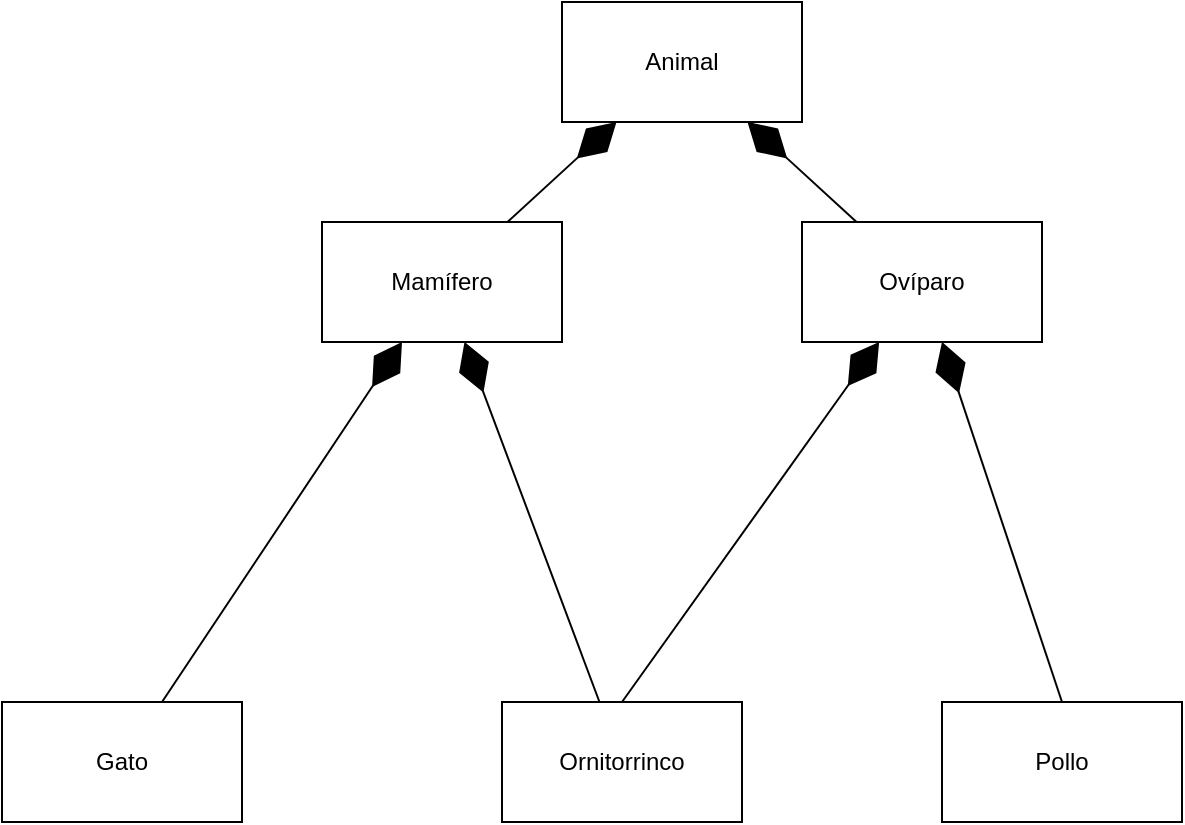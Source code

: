 <mxfile version="15.7.3" type="device"><diagram id="sQ2HjxSoq35LGYpB4xl0" name="Page-1"><mxGraphModel dx="1422" dy="743" grid="1" gridSize="10" guides="1" tooltips="1" connect="1" arrows="1" fold="1" page="1" pageScale="1" pageWidth="827" pageHeight="1169" math="0" shadow="0"><root><mxCell id="0"/><mxCell id="1" parent="0"/><mxCell id="ntMcWhkm_HNv8y7pxyHV-1" value="Animal" style="rounded=0;whiteSpace=wrap;html=1;" vertex="1" parent="1"><mxGeometry x="330" y="80" width="120" height="60" as="geometry"/></mxCell><mxCell id="ntMcWhkm_HNv8y7pxyHV-2" value="Mamífero" style="rounded=0;whiteSpace=wrap;html=1;" vertex="1" parent="1"><mxGeometry x="210" y="190" width="120" height="60" as="geometry"/></mxCell><mxCell id="ntMcWhkm_HNv8y7pxyHV-3" value="Ovíparo" style="rounded=0;whiteSpace=wrap;html=1;" vertex="1" parent="1"><mxGeometry x="450" y="190" width="120" height="60" as="geometry"/></mxCell><mxCell id="ntMcWhkm_HNv8y7pxyHV-4" value="Pollo" style="rounded=0;whiteSpace=wrap;html=1;" vertex="1" parent="1"><mxGeometry x="520" y="430" width="120" height="60" as="geometry"/></mxCell><mxCell id="ntMcWhkm_HNv8y7pxyHV-5" value="Gato" style="rounded=0;whiteSpace=wrap;html=1;" vertex="1" parent="1"><mxGeometry x="50" y="430" width="120" height="60" as="geometry"/></mxCell><mxCell id="ntMcWhkm_HNv8y7pxyHV-6" value="Ornitorrinco" style="rounded=0;whiteSpace=wrap;html=1;" vertex="1" parent="1"><mxGeometry x="300" y="430" width="120" height="60" as="geometry"/></mxCell><mxCell id="ntMcWhkm_HNv8y7pxyHV-7" value="" style="endArrow=diamondThin;endFill=1;endSize=24;html=1;rounded=0;exitX=0.5;exitY=0;exitDx=0;exitDy=0;" edge="1" parent="1" source="ntMcWhkm_HNv8y7pxyHV-6" target="ntMcWhkm_HNv8y7pxyHV-3"><mxGeometry width="160" relative="1" as="geometry"><mxPoint x="330" y="380" as="sourcePoint"/><mxPoint x="490" y="380" as="targetPoint"/></mxGeometry></mxCell><mxCell id="ntMcWhkm_HNv8y7pxyHV-8" value="" style="endArrow=diamondThin;endFill=1;endSize=24;html=1;rounded=0;exitX=0.5;exitY=0;exitDx=0;exitDy=0;" edge="1" parent="1" source="ntMcWhkm_HNv8y7pxyHV-4" target="ntMcWhkm_HNv8y7pxyHV-3"><mxGeometry width="160" relative="1" as="geometry"><mxPoint x="330" y="380" as="sourcePoint"/><mxPoint x="490" y="380" as="targetPoint"/></mxGeometry></mxCell><mxCell id="ntMcWhkm_HNv8y7pxyHV-9" value="" style="endArrow=diamondThin;endFill=1;endSize=24;html=1;rounded=0;" edge="1" parent="1" source="ntMcWhkm_HNv8y7pxyHV-5" target="ntMcWhkm_HNv8y7pxyHV-2"><mxGeometry width="160" relative="1" as="geometry"><mxPoint x="330" y="380" as="sourcePoint"/><mxPoint x="490" y="380" as="targetPoint"/></mxGeometry></mxCell><mxCell id="ntMcWhkm_HNv8y7pxyHV-10" value="" style="endArrow=diamondThin;endFill=1;endSize=24;html=1;rounded=0;" edge="1" parent="1" source="ntMcWhkm_HNv8y7pxyHV-2" target="ntMcWhkm_HNv8y7pxyHV-1"><mxGeometry width="160" relative="1" as="geometry"><mxPoint x="330" y="380" as="sourcePoint"/><mxPoint x="490" y="380" as="targetPoint"/></mxGeometry></mxCell><mxCell id="ntMcWhkm_HNv8y7pxyHV-12" value="" style="endArrow=diamondThin;endFill=1;endSize=24;html=1;rounded=0;" edge="1" parent="1" source="ntMcWhkm_HNv8y7pxyHV-6" target="ntMcWhkm_HNv8y7pxyHV-2"><mxGeometry width="160" relative="1" as="geometry"><mxPoint x="290.909" y="200" as="sourcePoint"/><mxPoint x="250" y="360" as="targetPoint"/></mxGeometry></mxCell><mxCell id="ntMcWhkm_HNv8y7pxyHV-13" value="" style="endArrow=diamondThin;endFill=1;endSize=24;html=1;rounded=0;" edge="1" parent="1" source="ntMcWhkm_HNv8y7pxyHV-3" target="ntMcWhkm_HNv8y7pxyHV-1"><mxGeometry width="160" relative="1" as="geometry"><mxPoint x="300.909" y="210" as="sourcePoint"/><mxPoint x="369.091" y="160" as="targetPoint"/></mxGeometry></mxCell></root></mxGraphModel></diagram></mxfile>